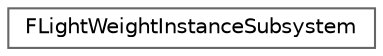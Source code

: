digraph "Graphical Class Hierarchy"
{
 // INTERACTIVE_SVG=YES
 // LATEX_PDF_SIZE
  bgcolor="transparent";
  edge [fontname=Helvetica,fontsize=10,labelfontname=Helvetica,labelfontsize=10];
  node [fontname=Helvetica,fontsize=10,shape=box,height=0.2,width=0.4];
  rankdir="LR";
  Node0 [id="Node000000",label="FLightWeightInstanceSubsystem",height=0.2,width=0.4,color="grey40", fillcolor="white", style="filled",URL="$dd/d1d/structFLightWeightInstanceSubsystem.html",tooltip=" "];
}
